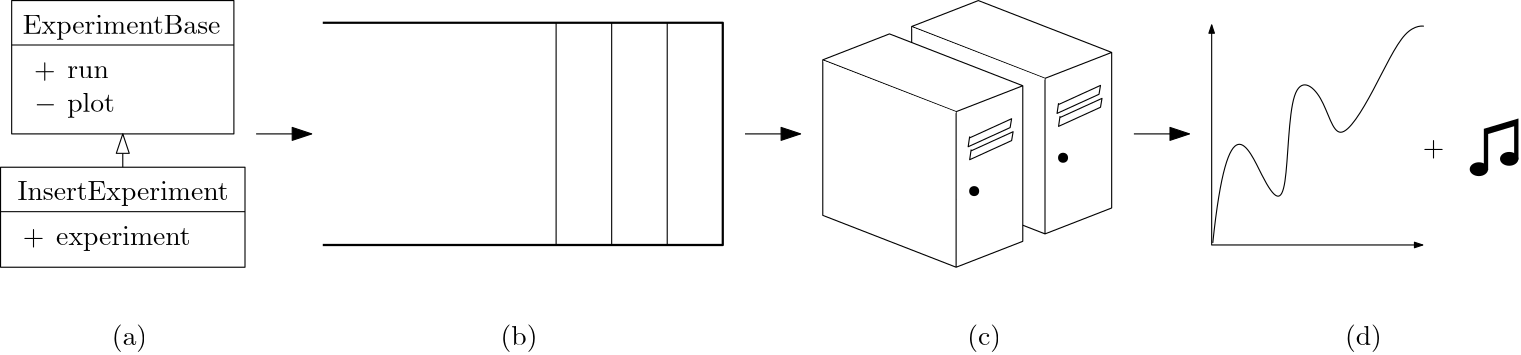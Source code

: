 <?xml version="1.0"?>
<!DOCTYPE ipe SYSTEM "ipe.dtd">
<ipe version="70107" creator="Ipe 7.2.2">
<info created="D:20160525105329" modified="D:20160528211926"/>
<ipestyle name="basic">
<symbol name="arrow/arc(spx)">
<path stroke="sym-stroke" fill="sym-stroke" pen="sym-pen">
0 0 m
-1 0.333 l
-1 -0.333 l
h
</path>
</symbol>
<symbol name="arrow/farc(spx)">
<path stroke="sym-stroke" fill="white" pen="sym-pen">
0 0 m
-1 0.333 l
-1 -0.333 l
h
</path>
</symbol>
<symbol name="arrow/ptarc(spx)">
<path stroke="sym-stroke" fill="sym-stroke" pen="sym-pen">
0 0 m
-1 0.333 l
-0.8 0 l
-1 -0.333 l
h
</path>
</symbol>
<symbol name="arrow/fptarc(spx)">
<path stroke="sym-stroke" fill="white" pen="sym-pen">
0 0 m
-1 0.333 l
-0.8 0 l
-1 -0.333 l
h
</path>
</symbol>
<symbol name="mark/circle(sx)" transformations="translations">
<path fill="sym-stroke">
0.6 0 0 0.6 0 0 e
0.4 0 0 0.4 0 0 e
</path>
</symbol>
<symbol name="mark/disk(sx)" transformations="translations">
<path fill="sym-stroke">
0.6 0 0 0.6 0 0 e
</path>
</symbol>
<symbol name="mark/fdisk(sfx)" transformations="translations">
<group>
<path fill="sym-fill">
0.5 0 0 0.5 0 0 e
</path>
<path fill="sym-stroke" fillrule="eofill">
0.6 0 0 0.6 0 0 e
0.4 0 0 0.4 0 0 e
</path>
</group>
</symbol>
<symbol name="mark/box(sx)" transformations="translations">
<path fill="sym-stroke" fillrule="eofill">
-0.6 -0.6 m
0.6 -0.6 l
0.6 0.6 l
-0.6 0.6 l
h
-0.4 -0.4 m
0.4 -0.4 l
0.4 0.4 l
-0.4 0.4 l
h
</path>
</symbol>
<symbol name="mark/square(sx)" transformations="translations">
<path fill="sym-stroke">
-0.6 -0.6 m
0.6 -0.6 l
0.6 0.6 l
-0.6 0.6 l
h
</path>
</symbol>
<symbol name="mark/fsquare(sfx)" transformations="translations">
<group>
<path fill="sym-fill">
-0.5 -0.5 m
0.5 -0.5 l
0.5 0.5 l
-0.5 0.5 l
h
</path>
<path fill="sym-stroke" fillrule="eofill">
-0.6 -0.6 m
0.6 -0.6 l
0.6 0.6 l
-0.6 0.6 l
h
-0.4 -0.4 m
0.4 -0.4 l
0.4 0.4 l
-0.4 0.4 l
h
</path>
</group>
</symbol>
<symbol name="mark/cross(sx)" transformations="translations">
<group>
<path fill="sym-stroke">
-0.43 -0.57 m
0.57 0.43 l
0.43 0.57 l
-0.57 -0.43 l
h
</path>
<path fill="sym-stroke">
-0.43 0.57 m
0.57 -0.43 l
0.43 -0.57 l
-0.57 0.43 l
h
</path>
</group>
</symbol>
<symbol name="arrow/fnormal(spx)">
<path stroke="sym-stroke" fill="white" pen="sym-pen">
0 0 m
-1 0.333 l
-1 -0.333 l
h
</path>
</symbol>
<symbol name="arrow/pointed(spx)">
<path stroke="sym-stroke" fill="sym-stroke" pen="sym-pen">
0 0 m
-1 0.333 l
-0.8 0 l
-1 -0.333 l
h
</path>
</symbol>
<symbol name="arrow/fpointed(spx)">
<path stroke="sym-stroke" fill="white" pen="sym-pen">
0 0 m
-1 0.333 l
-0.8 0 l
-1 -0.333 l
h
</path>
</symbol>
<symbol name="arrow/linear(spx)">
<path stroke="sym-stroke" pen="sym-pen">
-1 0.333 m
0 0 l
-1 -0.333 l
</path>
</symbol>
<symbol name="arrow/fdouble(spx)">
<path stroke="sym-stroke" fill="white" pen="sym-pen">
0 0 m
-1 0.333 l
-1 -0.333 l
h
-1 0 m
-2 0.333 l
-2 -0.333 l
h
</path>
</symbol>
<symbol name="arrow/double(spx)">
<path stroke="sym-stroke" fill="sym-stroke" pen="sym-pen">
0 0 m
-1 0.333 l
-1 -0.333 l
h
-1 0 m
-2 0.333 l
-2 -0.333 l
h
</path>
</symbol>
<pen name="heavier" value="0.8"/>
<pen name="fat" value="1.2"/>
<pen name="ultrafat" value="2"/>
<symbolsize name="large" value="5"/>
<symbolsize name="small" value="2"/>
<symbolsize name="tiny" value="1.1"/>
<arrowsize name="large" value="10"/>
<arrowsize name="small" value="5"/>
<arrowsize name="tiny" value="3"/>
<color name="red" value="1 0 0"/>
<color name="green" value="0 1 0"/>
<color name="blue" value="0 0 1"/>
<color name="yellow" value="1 1 0"/>
<color name="orange" value="1 0.647 0"/>
<color name="gold" value="1 0.843 0"/>
<color name="purple" value="0.627 0.125 0.941"/>
<color name="gray" value="0.745"/>
<color name="brown" value="0.647 0.165 0.165"/>
<color name="navy" value="0 0 0.502"/>
<color name="pink" value="1 0.753 0.796"/>
<color name="seagreen" value="0.18 0.545 0.341"/>
<color name="turquoise" value="0.251 0.878 0.816"/>
<color name="violet" value="0.933 0.51 0.933"/>
<color name="darkblue" value="0 0 0.545"/>
<color name="darkcyan" value="0 0.545 0.545"/>
<color name="darkgray" value="0.663"/>
<color name="darkgreen" value="0 0.392 0"/>
<color name="darkmagenta" value="0.545 0 0.545"/>
<color name="darkorange" value="1 0.549 0"/>
<color name="darkred" value="0.545 0 0"/>
<color name="lightblue" value="0.678 0.847 0.902"/>
<color name="lightcyan" value="0.878 1 1"/>
<color name="lightgray" value="0.827"/>
<color name="lightgreen" value="0.565 0.933 0.565"/>
<color name="lightyellow" value="1 1 0.878"/>
<dashstyle name="dashed" value="[4] 0"/>
<dashstyle name="dotted" value="[1 3] 0"/>
<dashstyle name="dash dotted" value="[4 2 1 2] 0"/>
<dashstyle name="dash dot dotted" value="[4 2 1 2 1 2] 0"/>
<textsize name="large" value="\large"/>
<textsize name="Large" value="\Large"/>
<textsize name="LARGE" value="\LARGE"/>
<textsize name="huge" value="\huge"/>
<textsize name="Huge" value="\Huge"/>
<textsize name="small" value="\small"/>
<textsize name="footnote" value="\footnotesize"/>
<textsize name="tiny" value="\tiny"/>
<textstyle name="center" begin="\begin{center}" end="\end{center}"/>
<textstyle name="itemize" begin="\begin{itemize}" end="\end{itemize}"/>
<textstyle name="item" begin="\begin{itemize}\item{}" end="\end{itemize}"/>
<gridsize name="4 pts" value="4"/>
<gridsize name="8 pts (~3 mm)" value="8"/>
<gridsize name="16 pts (~6 mm)" value="16"/>
<gridsize name="32 pts (~12 mm)" value="32"/>
<gridsize name="10 pts (~3.5 mm)" value="10"/>
<gridsize name="20 pts (~7 mm)" value="20"/>
<gridsize name="14 pts (~5 mm)" value="14"/>
<gridsize name="28 pts (~10 mm)" value="28"/>
<gridsize name="56 pts (~20 mm)" value="56"/>
<anglesize name="90 deg" value="90"/>
<anglesize name="60 deg" value="60"/>
<anglesize name="45 deg" value="45"/>
<anglesize name="30 deg" value="30"/>
<anglesize name="22.5 deg" value="22.5"/>
<opacity name="10%" value="0.1"/>
<opacity name="30%" value="0.3"/>
<opacity name="50%" value="0.5"/>
<opacity name="75%" value="0.75"/>
<tiling name="falling" angle="-60" step="4" width="1"/>
<tiling name="rising" angle="30" step="4" width="1"/>
</ipestyle>
<page>
<layer name="alpha"/>
<view layers="alpha" active="alpha"/>
<path layer="alpha" matrix="1.66667 0 0 1 -40 -32" stroke="black">
48 768 m
48 720 l
96 720 l
96 768 l
h
</path>
<text matrix="1 0 0 1 -8 -40" transformations="translations" pos="52 764" stroke="black" type="label" width="71.205" height="6.815" depth="1.93" valign="baseline">ExperimentBase</text>
<path matrix="1.66667 0 0 1 -40 -32" stroke="black">
48 752 m
96 752 l
96 752 l
</path>
<text matrix="1 0 0 1 4 -32" transformations="translations" pos="56 740" stroke="black" type="label" width="14.972" height="4.289" depth="0" valign="baseline">run</text>
<text matrix="1 0 0 1 4 -32" transformations="translations" pos="56 728" stroke="black" type="label" width="17.158" height="6.926" depth="1.93" valign="baseline">plot</text>
<text matrix="1 0 0 1 -4 -36" transformations="translations" pos="52 744" stroke="black" type="label" width="7.749" height="5.812" depth="0.83" valign="baseline">+</text>
<path matrix="0.761062 0 0 -110.291 9.50093 81431.49" stroke="black">
52 732 m
60 732 l
60 732 l
</path>
<path matrix="1 0 0 1 8 -32" stroke="black" rarrow="farc/normal">
72 720 m
72 708 l
72 708 l
</path>
<path matrix="1.83333 0 0 0.75 -52 100" stroke="black">
48 768 m
48 720 l
96 720 l
96 768 l
h
</path>
<text matrix="1 0 0 1 -9.92824 -99.7928" transformations="translations" pos="52 764" stroke="black" type="label" width="76.076" height="6.815" depth="1.93" valign="baseline">InsertExperiment</text>
<path matrix="1.83333 0 0 1 -52 -92" stroke="black">
48 752 m
96 752 l
96 752 l
</path>
<text matrix="1 0 0 1 0 -92" transformations="translations" pos="56 740" stroke="black" type="label" width="48.457" height="6.661" depth="1.93" valign="baseline">experiment</text>
<text matrix="1 0 0 1 -8 -96" transformations="translations" pos="52 744" stroke="black" type="label" width="7.749" height="5.812" depth="0.83" valign="baseline">+</text>
<path matrix="1 0 0 1 -8 -8" stroke="black" pen="heavier">
160 736 m
304 736 l
304 656 l
160 656 l
160 656 l
160 656 l
</path>
<path matrix="1 0 0 1 -8 -8" stroke="black">
284 736 m
284 656 l
284 656 l
</path>
<path matrix="1 0 0 1 -8 -8" stroke="black">
264 736 m
264 656 l
264 656 l
264 656 l
</path>
<path matrix="1 0 0 1 -8 -8" stroke="black">
244 736 m
244 656 l
244 656 l
</path>
<text matrix="1 0 0 1 8 0" transformations="translations" pos="68 612" stroke="black" type="label" width="12.73" height="7.473" depth="2.49" valign="baseline">(a)</text>
<text matrix="1 0 0 1 148 0" transformations="translations" pos="68 612" stroke="black" type="label" width="13.284" height="7.473" depth="2.49" valign="baseline">(b)</text>
<path matrix="1 0 0 1 24 12" fill="white">
388 696 m
356 664 l
388 640 l
388 640 l
</path>
<path matrix="2 0 0 2.33333 -300 -813.333" stroke="black" fill="1">
332 660 m
344 664 l
368 656 l
356 652 l
332 660 l
332 636 l
356 628 l
356 652 l
368 656 l
368 632 l
356 628 l
356 628 l
</path>
<use matrix="3.07209 0 0 1.40058 -285.306 -391.993" name="mark/disk(sx)" pos="229.096 764.967" size="normal" stroke="black"/>
<path matrix="3.07209 0 0 1.40058 -288.542 -418.064" stroke="black">
229.623 797.267 m
234.538 802.183 l
234.363 799.901 l
229.447 794.985 l
229.623 797.618 l
</path>
<path matrix="3.07209 0 0 1.40058 -288.002 -422.736" stroke="black">
229.623 797.267 m
234.538 802.183 l
234.363 799.901 l
229.447 794.985 l
229.623 797.618 l
</path>
<path matrix="1 0 0 1 24 12" fill="white">
340.222 714.359 m
388.032 695.877 l
365.777 669.944 l
340.127 714.265 l
340.127 714.265 l
</path>
<path matrix="1 0 0 1 -8 0" fill="white">
388 696 m
356 664 l
388 640 l
388 640 l
</path>
<path matrix="2 0 0 2.33333 -332 -825.333" stroke="black" fill="1">
332 660 m
344 664 l
368 656 l
356 652 l
332 660 l
332 636 l
356 628 l
356 652 l
368 656 l
368 632 l
356 628 l
356 628 l
</path>
<use matrix="3.07209 0 0 1.40058 -317.306 -403.993" name="mark/disk(sx)" pos="229.096 764.967" size="normal" stroke="black"/>
<path matrix="3.07209 0 0 1.40058 -320.542 -430.064" stroke="black">
229.623 797.267 m
234.538 802.183 l
234.363 799.901 l
229.447 794.985 l
229.623 797.618 l
</path>
<path matrix="3.07209 0 0 1.40058 -320.002 -434.736" stroke="black">
229.623 797.267 m
234.538 802.183 l
234.363 799.901 l
229.447 794.985 l
229.623 797.618 l
</path>
<path matrix="1 0 0 1 -8 0" fill="white">
340.222 714.359 m
388.032 695.877 l
365.777 669.944 l
340.127 714.265 l
340.127 714.265 l
</path>
<path matrix="1 0 0 1 -8 0" stroke="black" rarrow="normal/normal">
332 688 m
312 688 l
312 688 l
</path>
<path matrix="4.75 0 0 4.95233 -934 -3274.24" stroke="black" arrow="normal/tiny" rarrow="normal/tiny">
296 808 m
296 792 l
312 792 l
</path>
<path matrix="4.75 0 0 4.95233 -934 -3274.24" stroke="black">
296.083 792.146 m
297.243 802.731
300.337 795.288
301.787 794.95
301.835 804.713
304.542 803.118
305.46 798.72
308.312 803.166
310.728 808.193
312.082 807.903
312.082 807.903 c
</path>
<group matrix="0.194805 0 0 0.232763 543.486 520.376">
<path matrix="1 0 0 0.630602 30.8707 201.42" fill="black">
16.9706 0 0 16.9706 96 736 e
</path>
<path matrix="1 0 0 0.630602 86.8707 217.42" fill="black">
16.9706 0 0 16.9706 96 736 e
</path>
<path fill="black">
144 664 m
144 720 l
192 732 l
192 688 l
200 680 l
200 744 l
136 728 l
136 672 l
144 664 l
</path>
</group>
<text transformations="translations" pos="548 680" stroke="black" type="label" width="7.749" height="5.812" depth="0.83" valign="baseline">+</text>
<path matrix="1 0 0 1 132 0" stroke="black" rarrow="normal/normal">
332 688 m
312 688 l
312 688 l
</path>
<path matrix="1 0 0 1 -184 0" stroke="black" rarrow="normal/normal">
332 688 m
312 688 l
312 688 l
</path>
<text matrix="1 0 0 1 316 0" transformations="translations" pos="68 612" stroke="black" type="label" width="12.177" height="7.473" depth="2.49" valign="baseline">(c)</text>
<text matrix="1 0 0 1 452 0" transformations="translations" pos="68 612" stroke="black" type="label" width="13.284" height="7.473" depth="2.49" valign="baseline">(d)</text>
</page>
</ipe>
